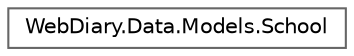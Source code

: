 digraph "Graphical Class Hierarchy"
{
 // LATEX_PDF_SIZE
  bgcolor="transparent";
  edge [fontname=Helvetica,fontsize=10,labelfontname=Helvetica,labelfontsize=10];
  node [fontname=Helvetica,fontsize=10,shape=box,height=0.2,width=0.4];
  rankdir="LR";
  Node0 [id="Node000000",label="WebDiary.Data.Models.School",height=0.2,width=0.4,color="grey40", fillcolor="white", style="filled",URL="$class_web_diary_1_1_data_1_1_models_1_1_school.html",tooltip=" "];
}
